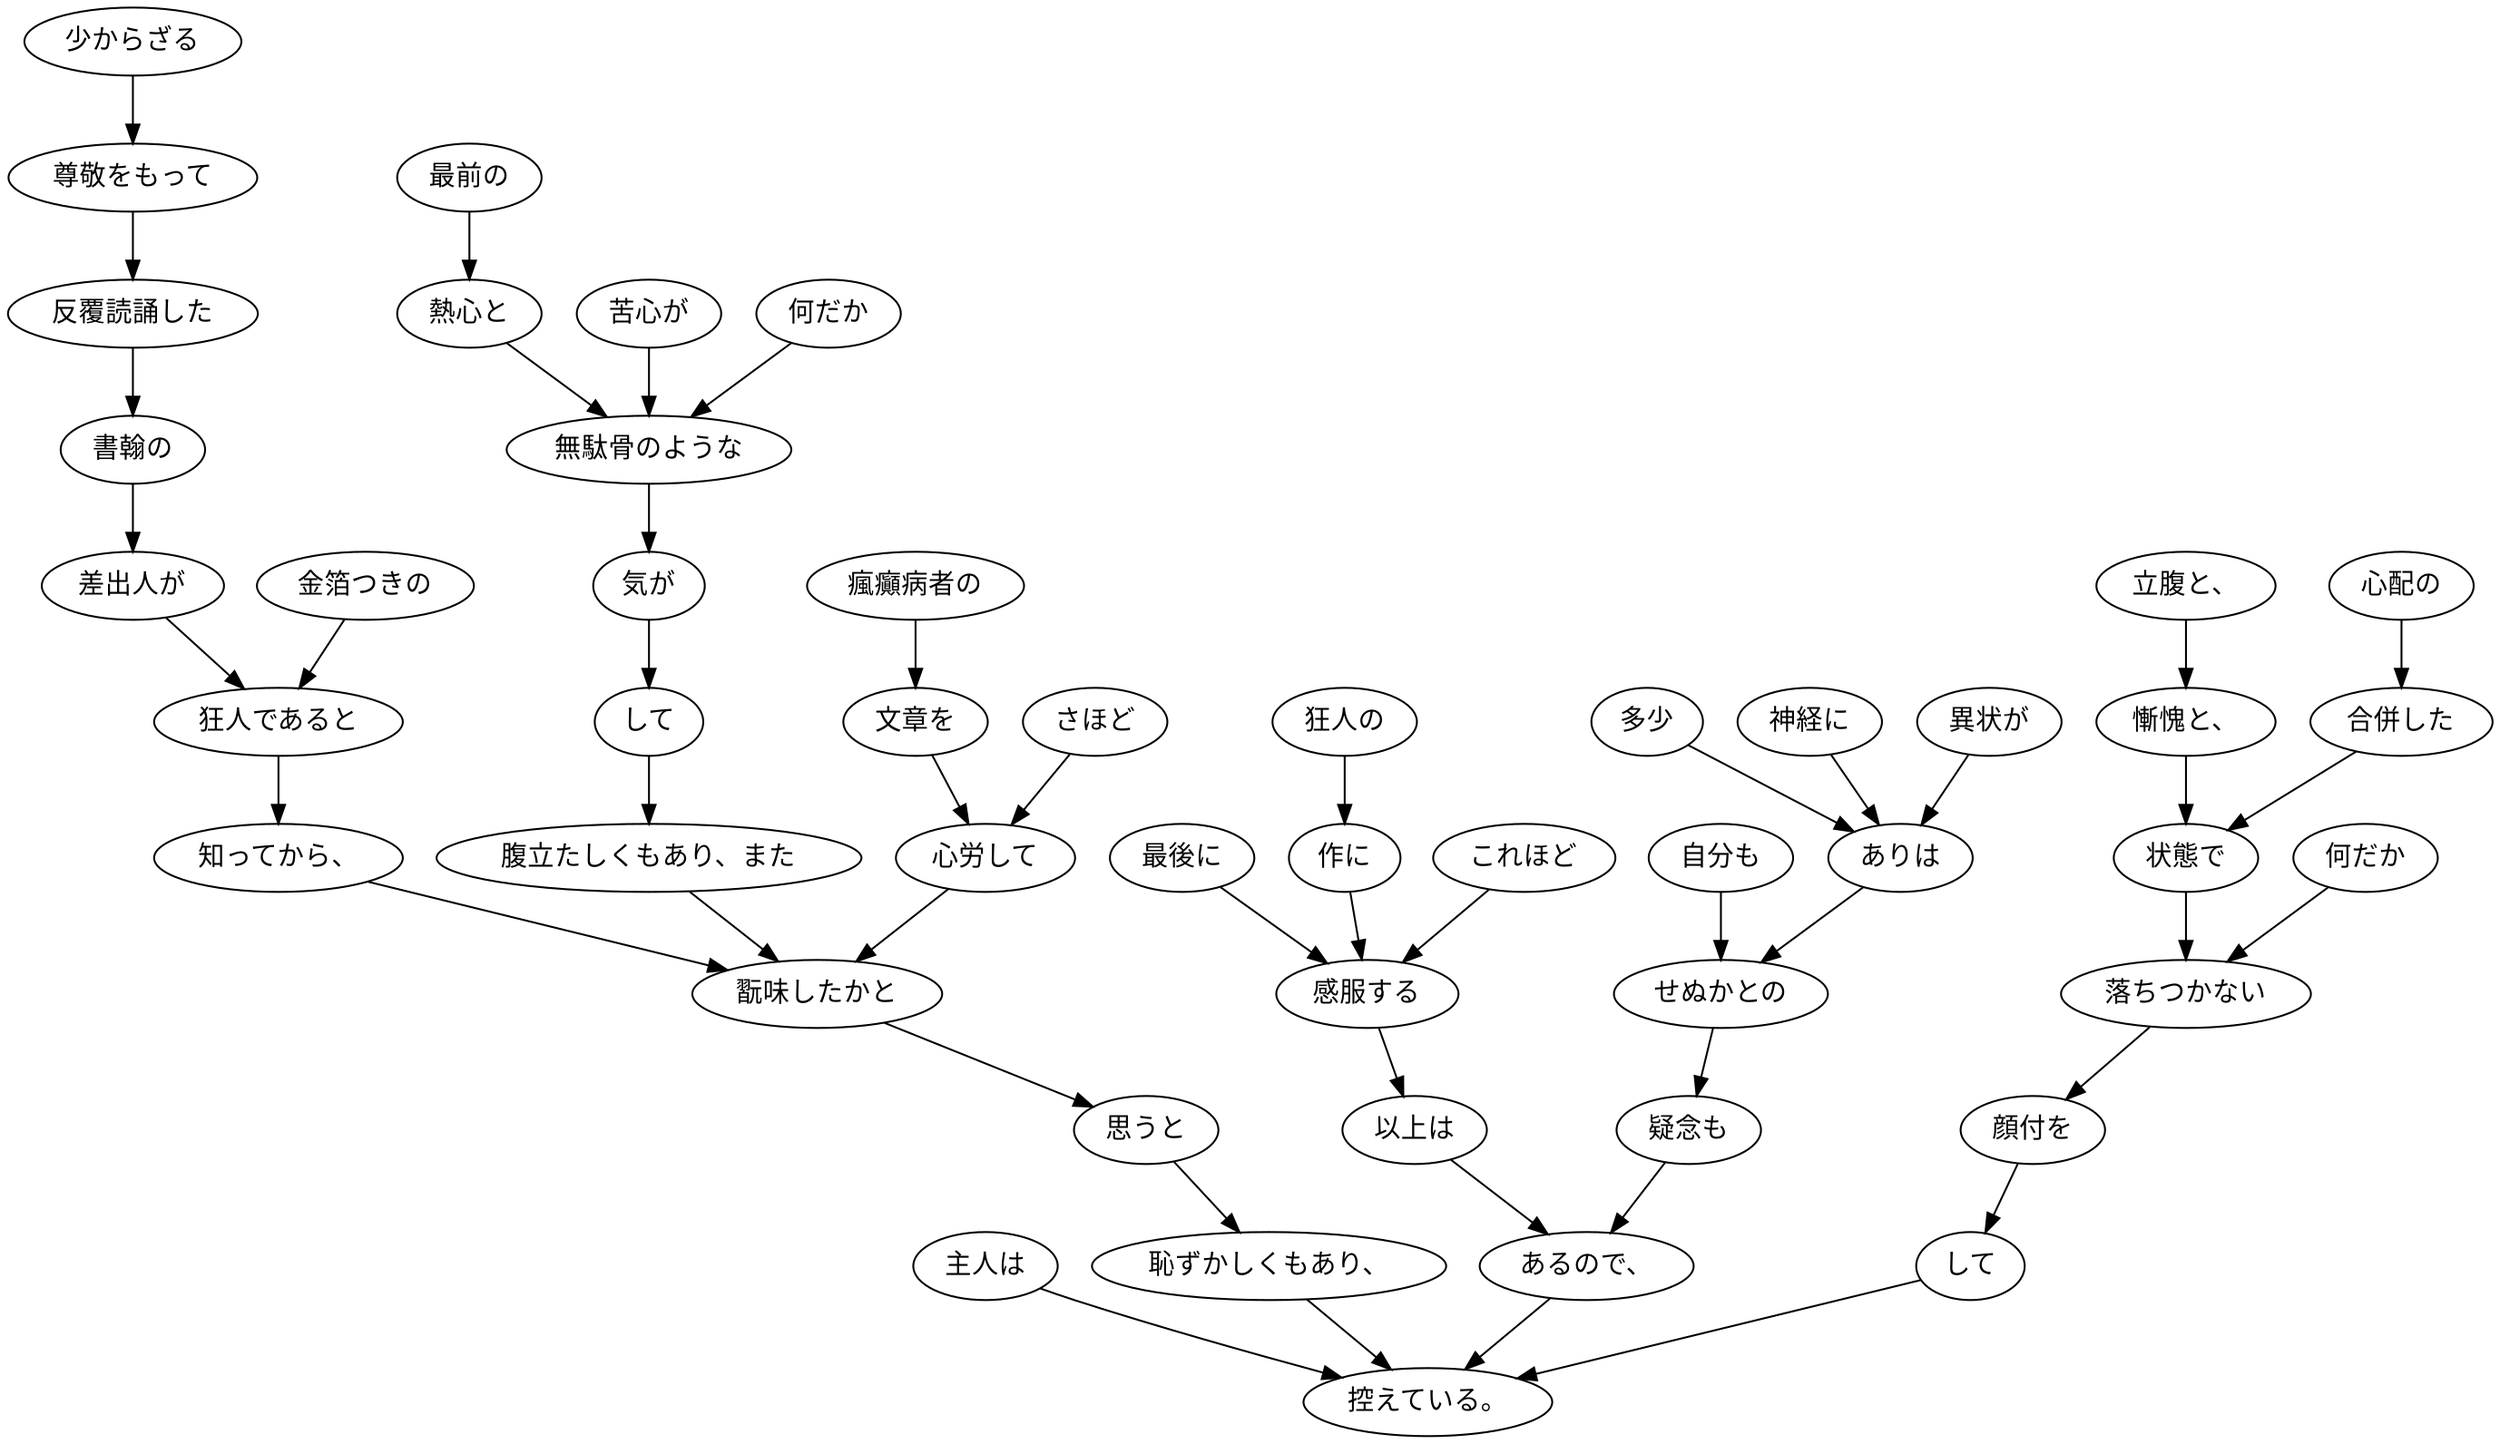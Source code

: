 digraph graph6199 {
	node0 [label="主人は"];
	node1 [label="少からざる"];
	node2 [label="尊敬をもって"];
	node3 [label="反覆読誦した"];
	node4 [label="書翰の"];
	node5 [label="差出人が"];
	node6 [label="金箔つきの"];
	node7 [label="狂人であると"];
	node8 [label="知ってから、"];
	node9 [label="最前の"];
	node10 [label="熱心と"];
	node11 [label="苦心が"];
	node12 [label="何だか"];
	node13 [label="無駄骨のような"];
	node14 [label="気が"];
	node15 [label="して"];
	node16 [label="腹立たしくもあり、また"];
	node17 [label="瘋癲病者の"];
	node18 [label="文章を"];
	node19 [label="さほど"];
	node20 [label="心労して"];
	node21 [label="翫味したかと"];
	node22 [label="思うと"];
	node23 [label="恥ずかしくもあり、"];
	node24 [label="最後に"];
	node25 [label="狂人の"];
	node26 [label="作に"];
	node27 [label="これほど"];
	node28 [label="感服する"];
	node29 [label="以上は"];
	node30 [label="自分も"];
	node31 [label="多少"];
	node32 [label="神経に"];
	node33 [label="異状が"];
	node34 [label="ありは"];
	node35 [label="せぬかとの"];
	node36 [label="疑念も"];
	node37 [label="あるので、"];
	node38 [label="立腹と、"];
	node39 [label="慚愧と、"];
	node40 [label="心配の"];
	node41 [label="合併した"];
	node42 [label="状態で"];
	node43 [label="何だか"];
	node44 [label="落ちつかない"];
	node45 [label="顔付を"];
	node46 [label="して"];
	node47 [label="控えている。"];
	node0 -> node47;
	node1 -> node2;
	node2 -> node3;
	node3 -> node4;
	node4 -> node5;
	node5 -> node7;
	node6 -> node7;
	node7 -> node8;
	node8 -> node21;
	node9 -> node10;
	node10 -> node13;
	node11 -> node13;
	node12 -> node13;
	node13 -> node14;
	node14 -> node15;
	node15 -> node16;
	node16 -> node21;
	node17 -> node18;
	node18 -> node20;
	node19 -> node20;
	node20 -> node21;
	node21 -> node22;
	node22 -> node23;
	node23 -> node47;
	node24 -> node28;
	node25 -> node26;
	node26 -> node28;
	node27 -> node28;
	node28 -> node29;
	node29 -> node37;
	node30 -> node35;
	node31 -> node34;
	node32 -> node34;
	node33 -> node34;
	node34 -> node35;
	node35 -> node36;
	node36 -> node37;
	node37 -> node47;
	node38 -> node39;
	node39 -> node42;
	node40 -> node41;
	node41 -> node42;
	node42 -> node44;
	node43 -> node44;
	node44 -> node45;
	node45 -> node46;
	node46 -> node47;
}

